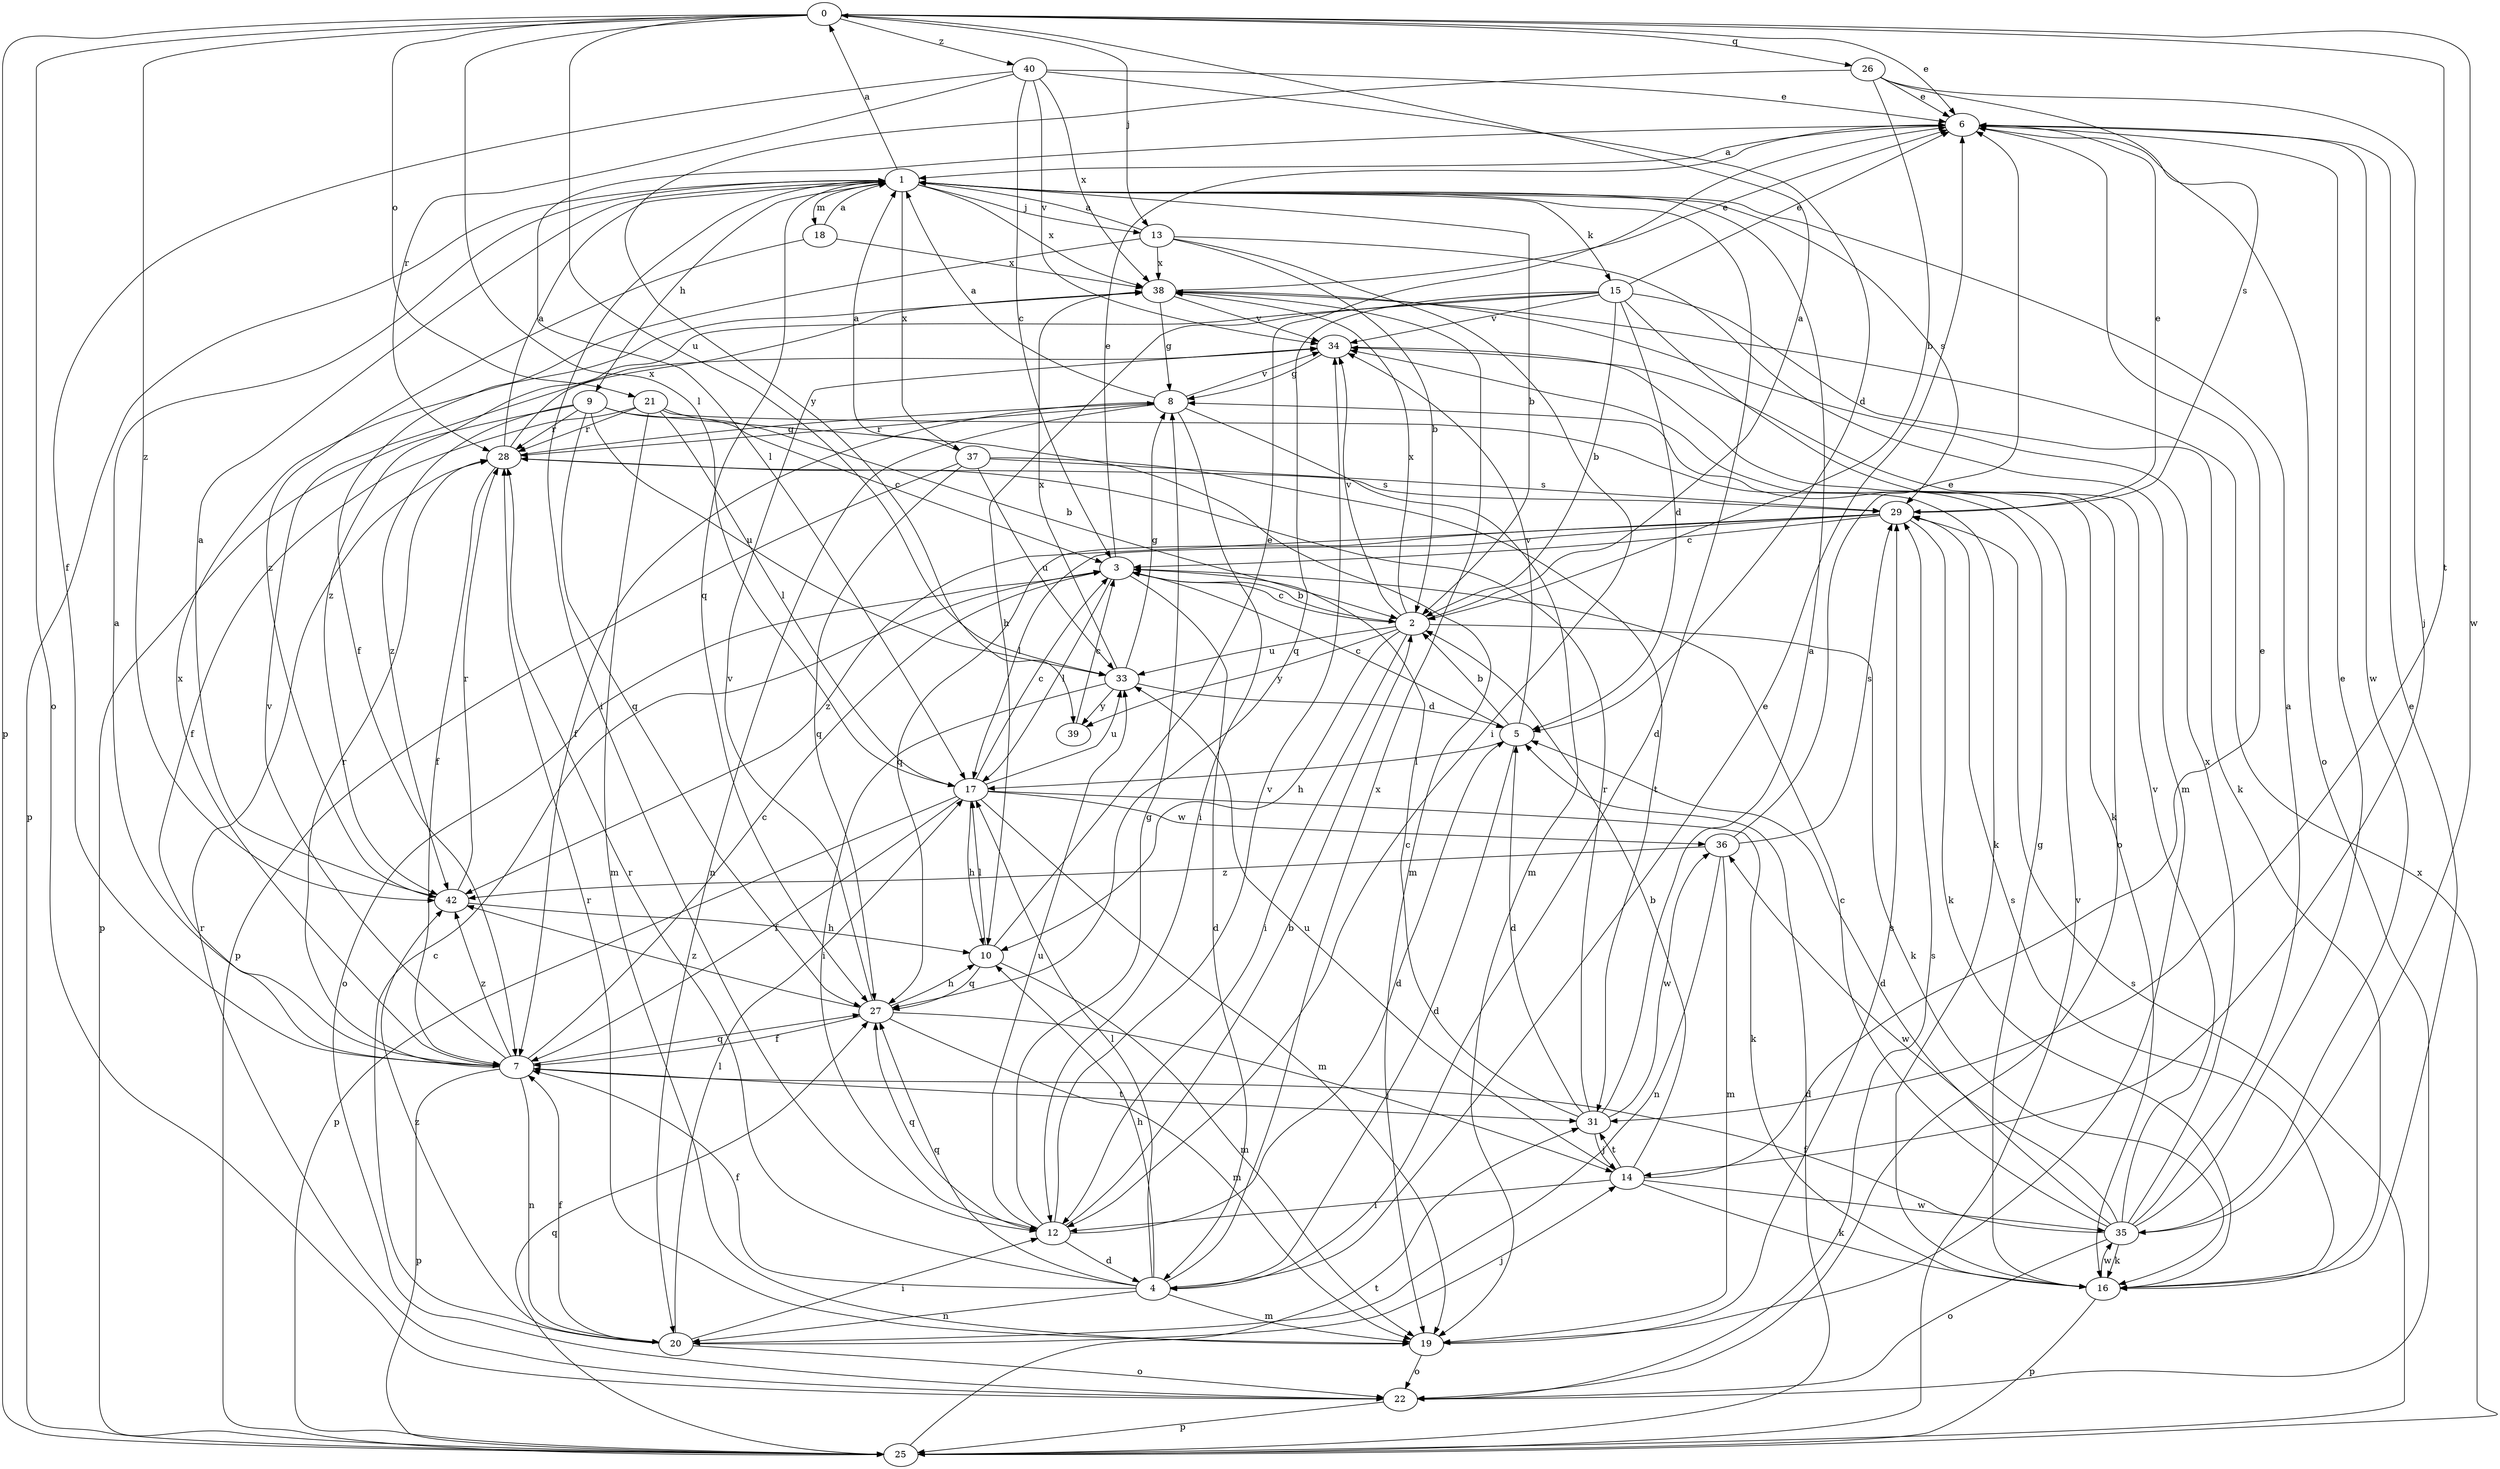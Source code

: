 strict digraph  {
0;
1;
2;
3;
4;
5;
6;
7;
8;
9;
10;
12;
13;
14;
15;
16;
17;
18;
19;
20;
21;
22;
25;
26;
27;
28;
29;
31;
33;
34;
35;
36;
37;
38;
39;
40;
42;
0 -> 6  [label=e];
0 -> 13  [label=j];
0 -> 17  [label=l];
0 -> 21  [label=o];
0 -> 22  [label=o];
0 -> 25  [label=p];
0 -> 26  [label=q];
0 -> 31  [label=t];
0 -> 33  [label=u];
0 -> 35  [label=w];
0 -> 40  [label=z];
0 -> 42  [label=z];
1 -> 0  [label=a];
1 -> 2  [label=b];
1 -> 4  [label=d];
1 -> 9  [label=h];
1 -> 12  [label=i];
1 -> 13  [label=j];
1 -> 15  [label=k];
1 -> 18  [label=m];
1 -> 25  [label=p];
1 -> 27  [label=q];
1 -> 29  [label=s];
1 -> 37  [label=x];
1 -> 38  [label=x];
2 -> 0  [label=a];
2 -> 3  [label=c];
2 -> 10  [label=h];
2 -> 12  [label=i];
2 -> 16  [label=k];
2 -> 33  [label=u];
2 -> 34  [label=v];
2 -> 38  [label=x];
2 -> 39  [label=y];
3 -> 2  [label=b];
3 -> 4  [label=d];
3 -> 6  [label=e];
3 -> 17  [label=l];
3 -> 22  [label=o];
4 -> 6  [label=e];
4 -> 7  [label=f];
4 -> 10  [label=h];
4 -> 17  [label=l];
4 -> 19  [label=m];
4 -> 20  [label=n];
4 -> 27  [label=q];
4 -> 28  [label=r];
4 -> 38  [label=x];
5 -> 2  [label=b];
5 -> 3  [label=c];
5 -> 4  [label=d];
5 -> 17  [label=l];
5 -> 34  [label=v];
6 -> 1  [label=a];
6 -> 17  [label=l];
6 -> 22  [label=o];
6 -> 35  [label=w];
7 -> 1  [label=a];
7 -> 3  [label=c];
7 -> 20  [label=n];
7 -> 25  [label=p];
7 -> 27  [label=q];
7 -> 28  [label=r];
7 -> 31  [label=t];
7 -> 34  [label=v];
7 -> 38  [label=x];
7 -> 42  [label=z];
8 -> 1  [label=a];
8 -> 7  [label=f];
8 -> 12  [label=i];
8 -> 19  [label=m];
8 -> 20  [label=n];
8 -> 28  [label=r];
8 -> 34  [label=v];
9 -> 3  [label=c];
9 -> 19  [label=m];
9 -> 25  [label=p];
9 -> 27  [label=q];
9 -> 28  [label=r];
9 -> 33  [label=u];
9 -> 42  [label=z];
10 -> 6  [label=e];
10 -> 17  [label=l];
10 -> 19  [label=m];
10 -> 27  [label=q];
12 -> 2  [label=b];
12 -> 4  [label=d];
12 -> 5  [label=d];
12 -> 8  [label=g];
12 -> 27  [label=q];
12 -> 33  [label=u];
12 -> 34  [label=v];
13 -> 1  [label=a];
13 -> 2  [label=b];
13 -> 7  [label=f];
13 -> 12  [label=i];
13 -> 19  [label=m];
13 -> 38  [label=x];
14 -> 2  [label=b];
14 -> 6  [label=e];
14 -> 12  [label=i];
14 -> 16  [label=k];
14 -> 31  [label=t];
14 -> 33  [label=u];
14 -> 35  [label=w];
15 -> 2  [label=b];
15 -> 5  [label=d];
15 -> 6  [label=e];
15 -> 10  [label=h];
15 -> 16  [label=k];
15 -> 22  [label=o];
15 -> 27  [label=q];
15 -> 34  [label=v];
15 -> 42  [label=z];
16 -> 6  [label=e];
16 -> 8  [label=g];
16 -> 25  [label=p];
16 -> 29  [label=s];
16 -> 35  [label=w];
17 -> 3  [label=c];
17 -> 7  [label=f];
17 -> 10  [label=h];
17 -> 16  [label=k];
17 -> 19  [label=m];
17 -> 25  [label=p];
17 -> 33  [label=u];
17 -> 36  [label=w];
18 -> 1  [label=a];
18 -> 38  [label=x];
18 -> 42  [label=z];
19 -> 22  [label=o];
19 -> 28  [label=r];
19 -> 29  [label=s];
20 -> 3  [label=c];
20 -> 7  [label=f];
20 -> 12  [label=i];
20 -> 14  [label=j];
20 -> 17  [label=l];
20 -> 22  [label=o];
20 -> 42  [label=z];
21 -> 2  [label=b];
21 -> 7  [label=f];
21 -> 16  [label=k];
21 -> 17  [label=l];
21 -> 19  [label=m];
21 -> 28  [label=r];
22 -> 25  [label=p];
22 -> 28  [label=r];
22 -> 29  [label=s];
25 -> 5  [label=d];
25 -> 27  [label=q];
25 -> 29  [label=s];
25 -> 31  [label=t];
25 -> 34  [label=v];
25 -> 38  [label=x];
26 -> 2  [label=b];
26 -> 6  [label=e];
26 -> 14  [label=j];
26 -> 29  [label=s];
26 -> 39  [label=y];
27 -> 7  [label=f];
27 -> 10  [label=h];
27 -> 14  [label=j];
27 -> 19  [label=m];
27 -> 34  [label=v];
27 -> 42  [label=z];
28 -> 1  [label=a];
28 -> 7  [label=f];
28 -> 8  [label=g];
28 -> 29  [label=s];
28 -> 38  [label=x];
29 -> 3  [label=c];
29 -> 6  [label=e];
29 -> 16  [label=k];
29 -> 17  [label=l];
29 -> 27  [label=q];
29 -> 42  [label=z];
31 -> 1  [label=a];
31 -> 3  [label=c];
31 -> 5  [label=d];
31 -> 14  [label=j];
31 -> 28  [label=r];
31 -> 36  [label=w];
33 -> 5  [label=d];
33 -> 8  [label=g];
33 -> 12  [label=i];
33 -> 38  [label=x];
33 -> 39  [label=y];
34 -> 8  [label=g];
34 -> 16  [label=k];
35 -> 1  [label=a];
35 -> 3  [label=c];
35 -> 5  [label=d];
35 -> 6  [label=e];
35 -> 7  [label=f];
35 -> 16  [label=k];
35 -> 22  [label=o];
35 -> 34  [label=v];
35 -> 36  [label=w];
35 -> 38  [label=x];
36 -> 6  [label=e];
36 -> 19  [label=m];
36 -> 20  [label=n];
36 -> 29  [label=s];
36 -> 42  [label=z];
37 -> 1  [label=a];
37 -> 25  [label=p];
37 -> 27  [label=q];
37 -> 29  [label=s];
37 -> 31  [label=t];
37 -> 33  [label=u];
38 -> 6  [label=e];
38 -> 8  [label=g];
38 -> 34  [label=v];
39 -> 3  [label=c];
40 -> 3  [label=c];
40 -> 5  [label=d];
40 -> 6  [label=e];
40 -> 7  [label=f];
40 -> 28  [label=r];
40 -> 34  [label=v];
40 -> 38  [label=x];
42 -> 1  [label=a];
42 -> 10  [label=h];
42 -> 28  [label=r];
}
